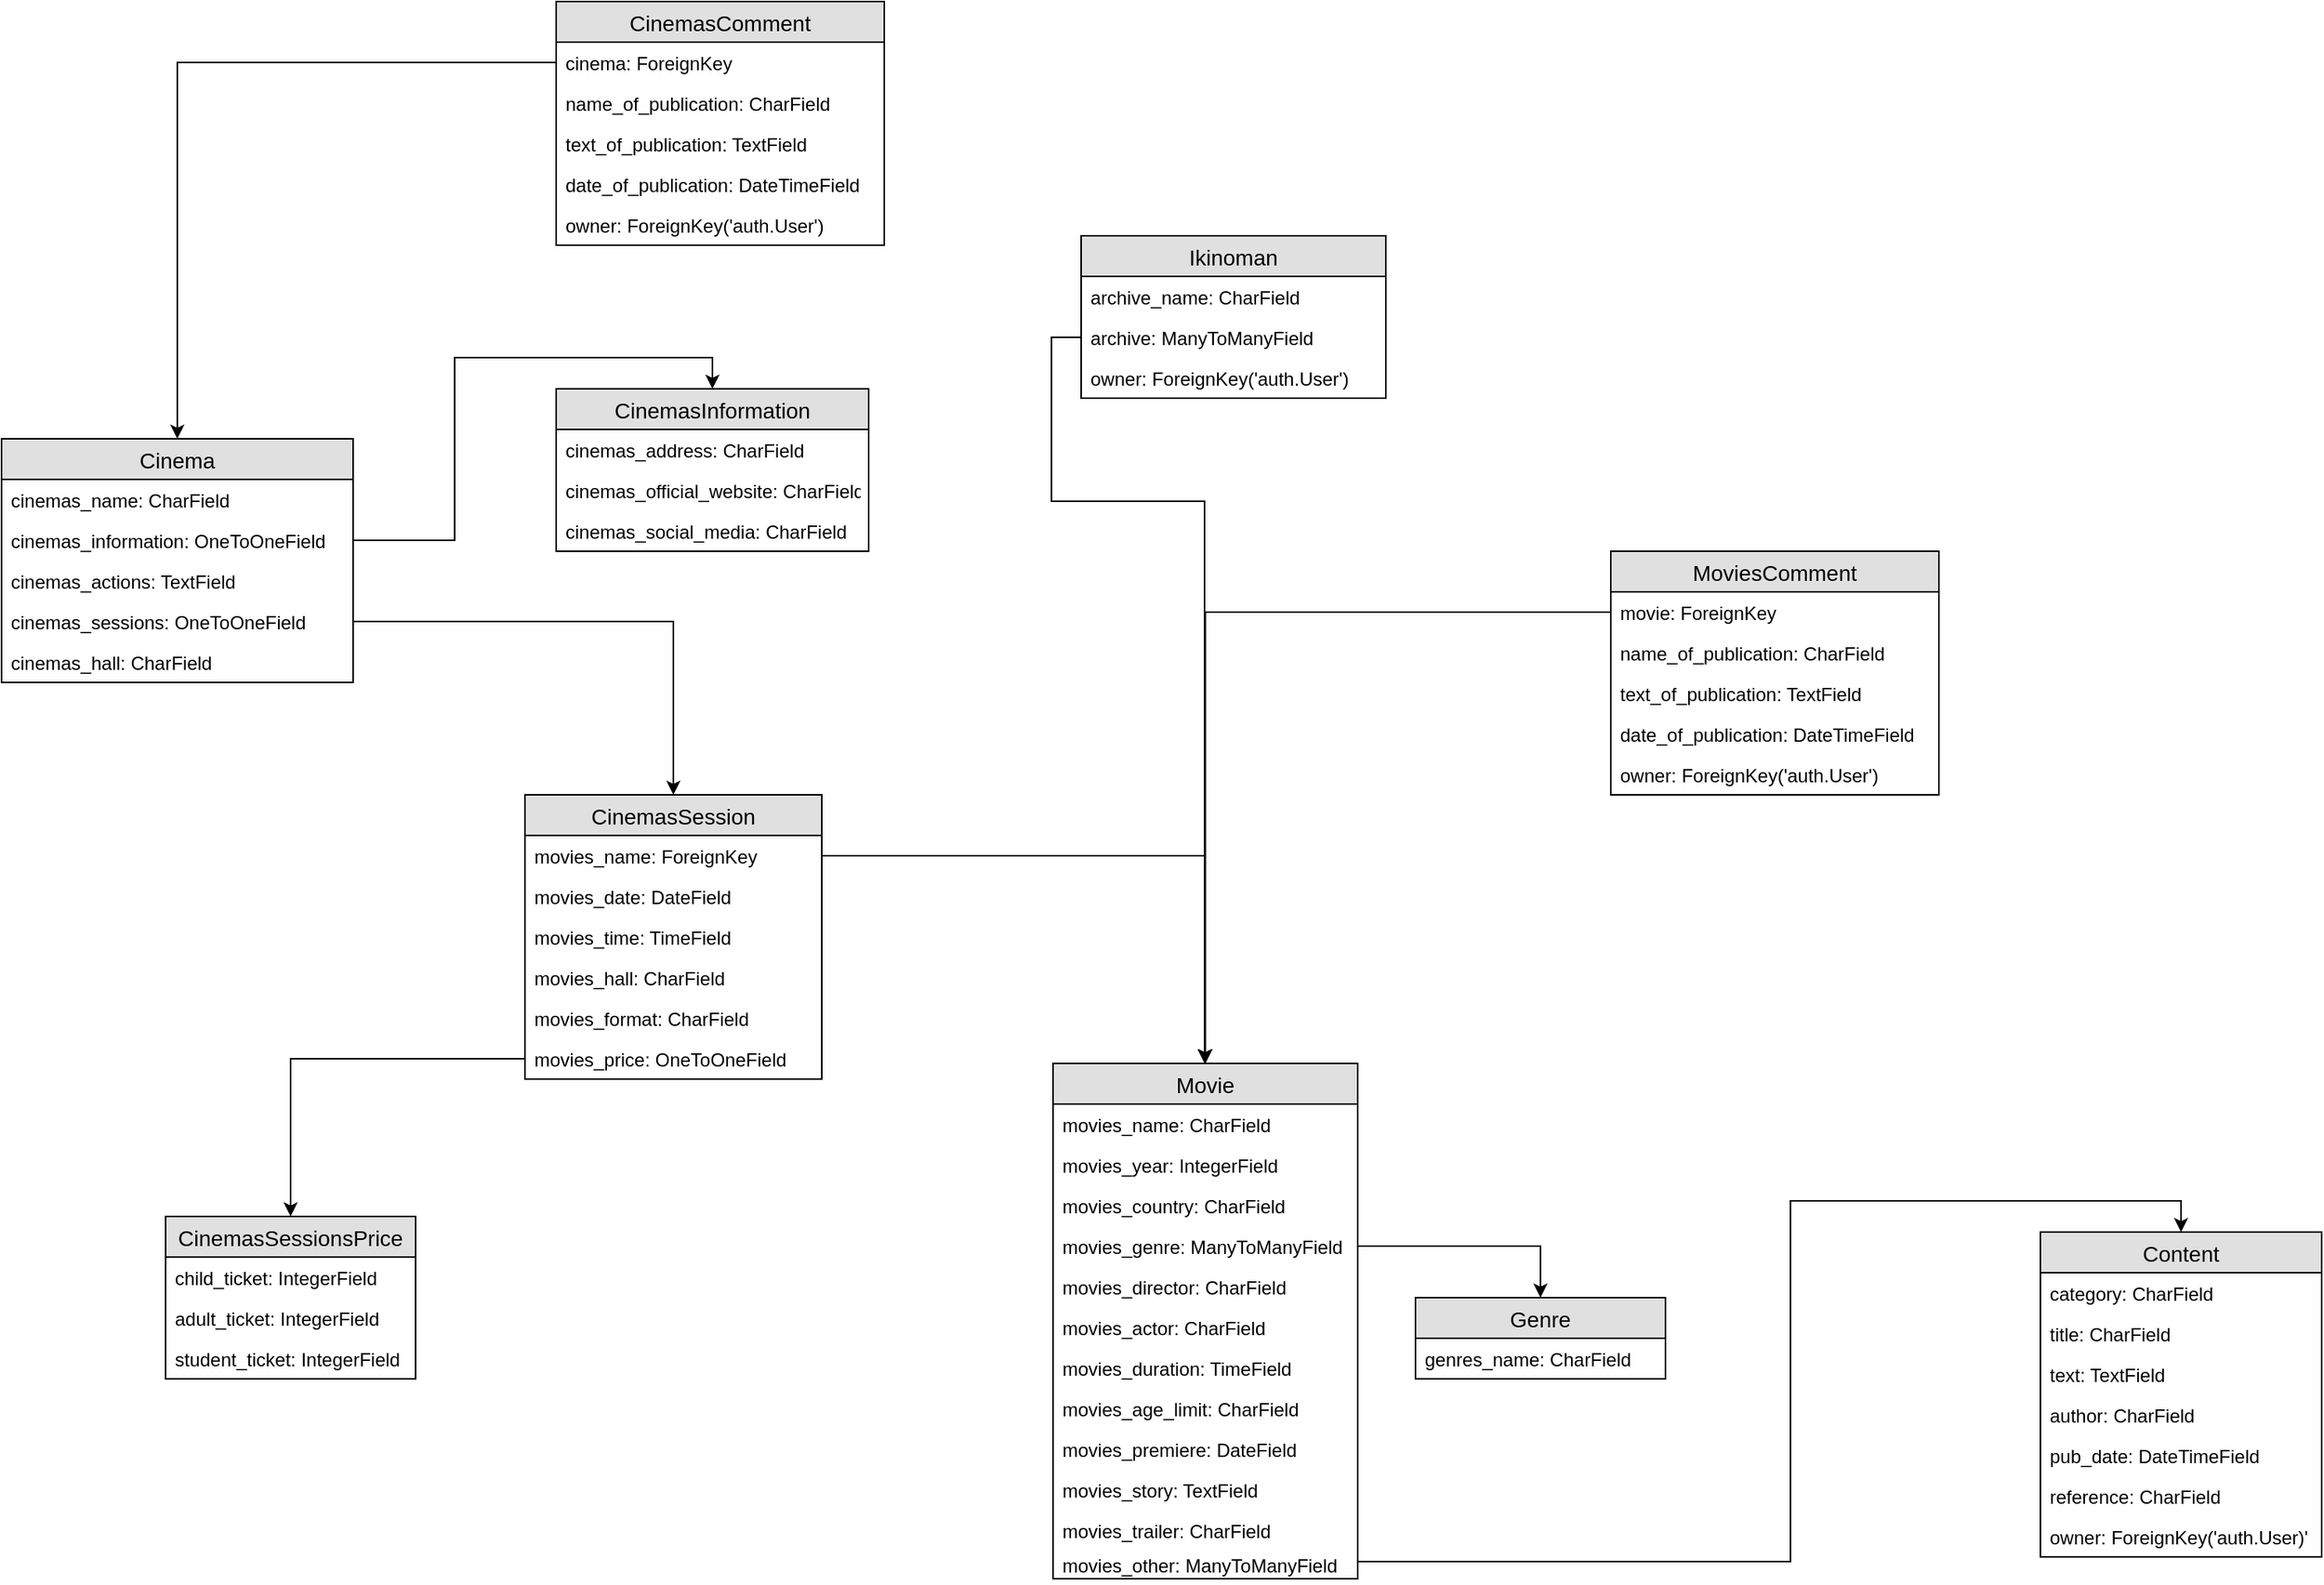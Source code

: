<mxfile version="12.2.0" type="github" pages="1">
  <diagram id="cqwOu6krj5GkITPIEeN5" name="Page-1">
    <mxGraphModel dx="2132" dy="774" grid="1" gridSize="10" guides="1" tooltips="1" connect="1" arrows="1" fold="1" page="1" pageScale="1" pageWidth="1654" pageHeight="1169" math="0" shadow="0">
      <root>
        <mxCell id="0"/>
        <mxCell id="1" parent="0"/>
        <mxCell id="VruWZcMAolTUUJ3oUVH7-1" value="Movie" style="swimlane;fontStyle=0;childLayout=stackLayout;horizontal=1;startSize=26;fillColor=#e0e0e0;horizontalStack=0;resizeParent=1;resizeParentMax=0;resizeLast=0;collapsible=1;marginBottom=0;swimlaneFillColor=#ffffff;align=center;fontSize=14;" parent="1" vertex="1">
          <mxGeometry x="728" y="730" width="195" height="330" as="geometry"/>
        </mxCell>
        <mxCell id="VruWZcMAolTUUJ3oUVH7-2" value="movies_name: CharField" style="text;strokeColor=none;fillColor=none;spacingLeft=4;spacingRight=4;overflow=hidden;rotatable=0;points=[[0,0.5],[1,0.5]];portConstraint=eastwest;fontSize=12;" parent="VruWZcMAolTUUJ3oUVH7-1" vertex="1">
          <mxGeometry y="26" width="195" height="26" as="geometry"/>
        </mxCell>
        <mxCell id="VruWZcMAolTUUJ3oUVH7-3" value="movies_year: IntegerField" style="text;strokeColor=none;fillColor=none;spacingLeft=4;spacingRight=4;overflow=hidden;rotatable=0;points=[[0,0.5],[1,0.5]];portConstraint=eastwest;fontSize=12;" parent="VruWZcMAolTUUJ3oUVH7-1" vertex="1">
          <mxGeometry y="52" width="195" height="26" as="geometry"/>
        </mxCell>
        <mxCell id="VruWZcMAolTUUJ3oUVH7-4" value="movies_country: CharField" style="text;strokeColor=none;fillColor=none;spacingLeft=4;spacingRight=4;overflow=hidden;rotatable=0;points=[[0,0.5],[1,0.5]];portConstraint=eastwest;fontSize=12;" parent="VruWZcMAolTUUJ3oUVH7-1" vertex="1">
          <mxGeometry y="78" width="195" height="26" as="geometry"/>
        </mxCell>
        <mxCell id="VruWZcMAolTUUJ3oUVH7-5" value="movies_genre: ManyToManyField" style="text;strokeColor=none;fillColor=none;spacingLeft=4;spacingRight=4;overflow=hidden;rotatable=0;points=[[0,0.5],[1,0.5]];portConstraint=eastwest;fontSize=12;" parent="VruWZcMAolTUUJ3oUVH7-1" vertex="1">
          <mxGeometry y="104" width="195" height="26" as="geometry"/>
        </mxCell>
        <mxCell id="VruWZcMAolTUUJ3oUVH7-6" value="movies_director: CharField" style="text;strokeColor=none;fillColor=none;spacingLeft=4;spacingRight=4;overflow=hidden;rotatable=0;points=[[0,0.5],[1,0.5]];portConstraint=eastwest;fontSize=12;" parent="VruWZcMAolTUUJ3oUVH7-1" vertex="1">
          <mxGeometry y="130" width="195" height="26" as="geometry"/>
        </mxCell>
        <mxCell id="VruWZcMAolTUUJ3oUVH7-7" value="movies_actor: CharField" style="text;strokeColor=none;fillColor=none;spacingLeft=4;spacingRight=4;overflow=hidden;rotatable=0;points=[[0,0.5],[1,0.5]];portConstraint=eastwest;fontSize=12;" parent="VruWZcMAolTUUJ3oUVH7-1" vertex="1">
          <mxGeometry y="156" width="195" height="26" as="geometry"/>
        </mxCell>
        <mxCell id="VruWZcMAolTUUJ3oUVH7-8" value="movies_duration: TimeField" style="text;strokeColor=none;fillColor=none;spacingLeft=4;spacingRight=4;overflow=hidden;rotatable=0;points=[[0,0.5],[1,0.5]];portConstraint=eastwest;fontSize=12;" parent="VruWZcMAolTUUJ3oUVH7-1" vertex="1">
          <mxGeometry y="182" width="195" height="26" as="geometry"/>
        </mxCell>
        <mxCell id="VruWZcMAolTUUJ3oUVH7-9" value="movies_age_limit: CharField" style="text;strokeColor=none;fillColor=none;spacingLeft=4;spacingRight=4;overflow=hidden;rotatable=0;points=[[0,0.5],[1,0.5]];portConstraint=eastwest;fontSize=12;" parent="VruWZcMAolTUUJ3oUVH7-1" vertex="1">
          <mxGeometry y="208" width="195" height="26" as="geometry"/>
        </mxCell>
        <mxCell id="VruWZcMAolTUUJ3oUVH7-10" value="movies_premiere: DateField" style="text;strokeColor=none;fillColor=none;spacingLeft=4;spacingRight=4;overflow=hidden;rotatable=0;points=[[0,0.5],[1,0.5]];portConstraint=eastwest;fontSize=12;" parent="VruWZcMAolTUUJ3oUVH7-1" vertex="1">
          <mxGeometry y="234" width="195" height="26" as="geometry"/>
        </mxCell>
        <mxCell id="VruWZcMAolTUUJ3oUVH7-11" value="movies_story: TextField" style="text;strokeColor=none;fillColor=none;spacingLeft=4;spacingRight=4;overflow=hidden;rotatable=0;points=[[0,0.5],[1,0.5]];portConstraint=eastwest;fontSize=12;" parent="VruWZcMAolTUUJ3oUVH7-1" vertex="1">
          <mxGeometry y="260" width="195" height="26" as="geometry"/>
        </mxCell>
        <mxCell id="VruWZcMAolTUUJ3oUVH7-12" value="movies_trailer: CharField" style="text;strokeColor=none;fillColor=none;spacingLeft=4;spacingRight=4;overflow=hidden;rotatable=0;points=[[0,0.5],[1,0.5]];portConstraint=eastwest;fontSize=12;" parent="VruWZcMAolTUUJ3oUVH7-1" vertex="1">
          <mxGeometry y="286" width="195" height="22" as="geometry"/>
        </mxCell>
        <mxCell id="VruWZcMAolTUUJ3oUVH7-13" value="movies_other: ManyToManyField" style="text;strokeColor=none;fillColor=none;spacingLeft=4;spacingRight=4;overflow=hidden;rotatable=0;points=[[0,0.5],[1,0.5]];portConstraint=eastwest;fontSize=12;" parent="VruWZcMAolTUUJ3oUVH7-1" vertex="1">
          <mxGeometry y="308" width="195" height="22" as="geometry"/>
        </mxCell>
        <mxCell id="VruWZcMAolTUUJ3oUVH7-14" value="Content" style="swimlane;fontStyle=0;childLayout=stackLayout;horizontal=1;startSize=26;fillColor=#e0e0e0;horizontalStack=0;resizeParent=1;resizeParentMax=0;resizeLast=0;collapsible=1;marginBottom=0;swimlaneFillColor=#ffffff;align=center;fontSize=14;" parent="1" vertex="1">
          <mxGeometry x="1360" y="838" width="180" height="208" as="geometry"/>
        </mxCell>
        <mxCell id="VruWZcMAolTUUJ3oUVH7-15" value="category: CharField" style="text;strokeColor=none;fillColor=none;spacingLeft=4;spacingRight=4;overflow=hidden;rotatable=0;points=[[0,0.5],[1,0.5]];portConstraint=eastwest;fontSize=12;" parent="VruWZcMAolTUUJ3oUVH7-14" vertex="1">
          <mxGeometry y="26" width="180" height="26" as="geometry"/>
        </mxCell>
        <mxCell id="VruWZcMAolTUUJ3oUVH7-16" value="title: CharField" style="text;strokeColor=none;fillColor=none;spacingLeft=4;spacingRight=4;overflow=hidden;rotatable=0;points=[[0,0.5],[1,0.5]];portConstraint=eastwest;fontSize=12;" parent="VruWZcMAolTUUJ3oUVH7-14" vertex="1">
          <mxGeometry y="52" width="180" height="26" as="geometry"/>
        </mxCell>
        <mxCell id="VruWZcMAolTUUJ3oUVH7-17" value="text: TextField" style="text;strokeColor=none;fillColor=none;spacingLeft=4;spacingRight=4;overflow=hidden;rotatable=0;points=[[0,0.5],[1,0.5]];portConstraint=eastwest;fontSize=12;" parent="VruWZcMAolTUUJ3oUVH7-14" vertex="1">
          <mxGeometry y="78" width="180" height="26" as="geometry"/>
        </mxCell>
        <mxCell id="VruWZcMAolTUUJ3oUVH7-22" value="author: CharField" style="text;strokeColor=none;fillColor=none;spacingLeft=4;spacingRight=4;overflow=hidden;rotatable=0;points=[[0,0.5],[1,0.5]];portConstraint=eastwest;fontSize=12;" parent="VruWZcMAolTUUJ3oUVH7-14" vertex="1">
          <mxGeometry y="104" width="180" height="26" as="geometry"/>
        </mxCell>
        <mxCell id="VruWZcMAolTUUJ3oUVH7-23" value="pub_date: DateTimeField" style="text;strokeColor=none;fillColor=none;spacingLeft=4;spacingRight=4;overflow=hidden;rotatable=0;points=[[0,0.5],[1,0.5]];portConstraint=eastwest;fontSize=12;" parent="VruWZcMAolTUUJ3oUVH7-14" vertex="1">
          <mxGeometry y="130" width="180" height="26" as="geometry"/>
        </mxCell>
        <mxCell id="VruWZcMAolTUUJ3oUVH7-24" value="reference: CharField" style="text;strokeColor=none;fillColor=none;spacingLeft=4;spacingRight=4;overflow=hidden;rotatable=0;points=[[0,0.5],[1,0.5]];portConstraint=eastwest;fontSize=12;" parent="VruWZcMAolTUUJ3oUVH7-14" vertex="1">
          <mxGeometry y="156" width="180" height="26" as="geometry"/>
        </mxCell>
        <mxCell id="VruWZcMAolTUUJ3oUVH7-25" value="owner: ForeignKey(&#39;auth.User)&#39;" style="text;strokeColor=none;fillColor=none;spacingLeft=4;spacingRight=4;overflow=hidden;rotatable=0;points=[[0,0.5],[1,0.5]];portConstraint=eastwest;fontSize=12;" parent="VruWZcMAolTUUJ3oUVH7-14" vertex="1">
          <mxGeometry y="182" width="180" height="26" as="geometry"/>
        </mxCell>
        <mxCell id="VruWZcMAolTUUJ3oUVH7-18" value="Genre" style="swimlane;fontStyle=0;childLayout=stackLayout;horizontal=1;startSize=26;fillColor=#e0e0e0;horizontalStack=0;resizeParent=1;resizeParentMax=0;resizeLast=0;collapsible=1;marginBottom=0;swimlaneFillColor=#ffffff;align=center;fontSize=14;" parent="1" vertex="1">
          <mxGeometry x="960" y="880" width="160" height="52" as="geometry"/>
        </mxCell>
        <mxCell id="VruWZcMAolTUUJ3oUVH7-19" value="genres_name: CharField" style="text;strokeColor=none;fillColor=none;spacingLeft=4;spacingRight=4;overflow=hidden;rotatable=0;points=[[0,0.5],[1,0.5]];portConstraint=eastwest;fontSize=12;" parent="VruWZcMAolTUUJ3oUVH7-18" vertex="1">
          <mxGeometry y="26" width="160" height="26" as="geometry"/>
        </mxCell>
        <mxCell id="VruWZcMAolTUUJ3oUVH7-32" value="CinemasInformation" style="swimlane;fontStyle=0;childLayout=stackLayout;horizontal=1;startSize=26;fillColor=#e0e0e0;horizontalStack=0;resizeParent=1;resizeParentMax=0;resizeLast=0;collapsible=1;marginBottom=0;swimlaneFillColor=#ffffff;align=center;fontSize=14;" parent="1" vertex="1">
          <mxGeometry x="410" y="298" width="200" height="104" as="geometry"/>
        </mxCell>
        <mxCell id="VruWZcMAolTUUJ3oUVH7-33" value="cinemas_address: CharField" style="text;strokeColor=none;fillColor=none;spacingLeft=4;spacingRight=4;overflow=hidden;rotatable=0;points=[[0,0.5],[1,0.5]];portConstraint=eastwest;fontSize=12;" parent="VruWZcMAolTUUJ3oUVH7-32" vertex="1">
          <mxGeometry y="26" width="200" height="26" as="geometry"/>
        </mxCell>
        <mxCell id="VruWZcMAolTUUJ3oUVH7-34" value="cinemas_official_website: CharField" style="text;strokeColor=none;fillColor=none;spacingLeft=4;spacingRight=4;overflow=hidden;rotatable=0;points=[[0,0.5],[1,0.5]];portConstraint=eastwest;fontSize=12;" parent="VruWZcMAolTUUJ3oUVH7-32" vertex="1">
          <mxGeometry y="52" width="200" height="26" as="geometry"/>
        </mxCell>
        <mxCell id="VruWZcMAolTUUJ3oUVH7-35" value="cinemas_social_media: CharField" style="text;strokeColor=none;fillColor=none;spacingLeft=4;spacingRight=4;overflow=hidden;rotatable=0;points=[[0,0.5],[1,0.5]];portConstraint=eastwest;fontSize=12;" parent="VruWZcMAolTUUJ3oUVH7-32" vertex="1">
          <mxGeometry y="78" width="200" height="26" as="geometry"/>
        </mxCell>
        <mxCell id="VruWZcMAolTUUJ3oUVH7-36" value="CinemasSession" style="swimlane;fontStyle=0;childLayout=stackLayout;horizontal=1;startSize=26;fillColor=#e0e0e0;horizontalStack=0;resizeParent=1;resizeParentMax=0;resizeLast=0;collapsible=1;marginBottom=0;swimlaneFillColor=#ffffff;align=center;fontSize=14;" parent="1" vertex="1">
          <mxGeometry x="390" y="558" width="190" height="182" as="geometry"/>
        </mxCell>
        <mxCell id="VruWZcMAolTUUJ3oUVH7-37" value="movies_name: ForeignKey" style="text;strokeColor=none;fillColor=none;spacingLeft=4;spacingRight=4;overflow=hidden;rotatable=0;points=[[0,0.5],[1,0.5]];portConstraint=eastwest;fontSize=12;" parent="VruWZcMAolTUUJ3oUVH7-36" vertex="1">
          <mxGeometry y="26" width="190" height="26" as="geometry"/>
        </mxCell>
        <mxCell id="VruWZcMAolTUUJ3oUVH7-38" value="movies_date: DateField" style="text;strokeColor=none;fillColor=none;spacingLeft=4;spacingRight=4;overflow=hidden;rotatable=0;points=[[0,0.5],[1,0.5]];portConstraint=eastwest;fontSize=12;" parent="VruWZcMAolTUUJ3oUVH7-36" vertex="1">
          <mxGeometry y="52" width="190" height="26" as="geometry"/>
        </mxCell>
        <mxCell id="VruWZcMAolTUUJ3oUVH7-39" value="movies_time: TimeField" style="text;strokeColor=none;fillColor=none;spacingLeft=4;spacingRight=4;overflow=hidden;rotatable=0;points=[[0,0.5],[1,0.5]];portConstraint=eastwest;fontSize=12;" parent="VruWZcMAolTUUJ3oUVH7-36" vertex="1">
          <mxGeometry y="78" width="190" height="26" as="geometry"/>
        </mxCell>
        <mxCell id="VruWZcMAolTUUJ3oUVH7-49" value="movies_hall: CharField" style="text;strokeColor=none;fillColor=none;spacingLeft=4;spacingRight=4;overflow=hidden;rotatable=0;points=[[0,0.5],[1,0.5]];portConstraint=eastwest;fontSize=12;" parent="VruWZcMAolTUUJ3oUVH7-36" vertex="1">
          <mxGeometry y="104" width="190" height="26" as="geometry"/>
        </mxCell>
        <mxCell id="VruWZcMAolTUUJ3oUVH7-50" value="movies_format: CharField" style="text;strokeColor=none;fillColor=none;spacingLeft=4;spacingRight=4;overflow=hidden;rotatable=0;points=[[0,0.5],[1,0.5]];portConstraint=eastwest;fontSize=12;" parent="VruWZcMAolTUUJ3oUVH7-36" vertex="1">
          <mxGeometry y="130" width="190" height="26" as="geometry"/>
        </mxCell>
        <mxCell id="VruWZcMAolTUUJ3oUVH7-51" value="movies_price: OneToOneField" style="text;strokeColor=none;fillColor=none;spacingLeft=4;spacingRight=4;overflow=hidden;rotatable=0;points=[[0,0.5],[1,0.5]];portConstraint=eastwest;fontSize=12;" parent="VruWZcMAolTUUJ3oUVH7-36" vertex="1">
          <mxGeometry y="156" width="190" height="26" as="geometry"/>
        </mxCell>
        <mxCell id="VruWZcMAolTUUJ3oUVH7-44" value="CinemasSessionsPrice" style="swimlane;fontStyle=0;childLayout=stackLayout;horizontal=1;startSize=26;fillColor=#e0e0e0;horizontalStack=0;resizeParent=1;resizeParentMax=0;resizeLast=0;collapsible=1;marginBottom=0;swimlaneFillColor=#ffffff;align=center;fontSize=14;" parent="1" vertex="1">
          <mxGeometry x="160" y="828" width="160" height="104" as="geometry"/>
        </mxCell>
        <mxCell id="VruWZcMAolTUUJ3oUVH7-45" value="child_ticket: IntegerField" style="text;strokeColor=none;fillColor=none;spacingLeft=4;spacingRight=4;overflow=hidden;rotatable=0;points=[[0,0.5],[1,0.5]];portConstraint=eastwest;fontSize=12;" parent="VruWZcMAolTUUJ3oUVH7-44" vertex="1">
          <mxGeometry y="26" width="160" height="26" as="geometry"/>
        </mxCell>
        <mxCell id="VruWZcMAolTUUJ3oUVH7-46" value="adult_ticket: IntegerField" style="text;strokeColor=none;fillColor=none;spacingLeft=4;spacingRight=4;overflow=hidden;rotatable=0;points=[[0,0.5],[1,0.5]];portConstraint=eastwest;fontSize=12;" parent="VruWZcMAolTUUJ3oUVH7-44" vertex="1">
          <mxGeometry y="52" width="160" height="26" as="geometry"/>
        </mxCell>
        <mxCell id="VruWZcMAolTUUJ3oUVH7-47" value="student_ticket: IntegerField" style="text;strokeColor=none;fillColor=none;spacingLeft=4;spacingRight=4;overflow=hidden;rotatable=0;points=[[0,0.5],[1,0.5]];portConstraint=eastwest;fontSize=12;" parent="VruWZcMAolTUUJ3oUVH7-44" vertex="1">
          <mxGeometry y="78" width="160" height="26" as="geometry"/>
        </mxCell>
        <mxCell id="VruWZcMAolTUUJ3oUVH7-52" value="Cinema" style="swimlane;fontStyle=0;childLayout=stackLayout;horizontal=1;startSize=26;fillColor=#e0e0e0;horizontalStack=0;resizeParent=1;resizeParentMax=0;resizeLast=0;collapsible=1;marginBottom=0;swimlaneFillColor=#ffffff;align=center;fontSize=14;" parent="1" vertex="1">
          <mxGeometry x="55" y="330" width="225" height="156" as="geometry"/>
        </mxCell>
        <mxCell id="VruWZcMAolTUUJ3oUVH7-53" value="cinemas_name: CharField" style="text;strokeColor=none;fillColor=none;spacingLeft=4;spacingRight=4;overflow=hidden;rotatable=0;points=[[0,0.5],[1,0.5]];portConstraint=eastwest;fontSize=12;" parent="VruWZcMAolTUUJ3oUVH7-52" vertex="1">
          <mxGeometry y="26" width="225" height="26" as="geometry"/>
        </mxCell>
        <mxCell id="VruWZcMAolTUUJ3oUVH7-54" value="cinemas_information: OneToOneField" style="text;strokeColor=none;fillColor=none;spacingLeft=4;spacingRight=4;overflow=hidden;rotatable=0;points=[[0,0.5],[1,0.5]];portConstraint=eastwest;fontSize=12;" parent="VruWZcMAolTUUJ3oUVH7-52" vertex="1">
          <mxGeometry y="52" width="225" height="26" as="geometry"/>
        </mxCell>
        <mxCell id="VruWZcMAolTUUJ3oUVH7-55" value="cinemas_actions: TextField" style="text;strokeColor=none;fillColor=none;spacingLeft=4;spacingRight=4;overflow=hidden;rotatable=0;points=[[0,0.5],[1,0.5]];portConstraint=eastwest;fontSize=12;" parent="VruWZcMAolTUUJ3oUVH7-52" vertex="1">
          <mxGeometry y="78" width="225" height="26" as="geometry"/>
        </mxCell>
        <mxCell id="VruWZcMAolTUUJ3oUVH7-60" value="cinemas_sessions: OneToOneField" style="text;strokeColor=none;fillColor=none;spacingLeft=4;spacingRight=4;overflow=hidden;rotatable=0;points=[[0,0.5],[1,0.5]];portConstraint=eastwest;fontSize=12;" parent="VruWZcMAolTUUJ3oUVH7-52" vertex="1">
          <mxGeometry y="104" width="225" height="26" as="geometry"/>
        </mxCell>
        <mxCell id="VruWZcMAolTUUJ3oUVH7-61" value="cinemas_hall: CharField" style="text;strokeColor=none;fillColor=none;spacingLeft=4;spacingRight=4;overflow=hidden;rotatable=0;points=[[0,0.5],[1,0.5]];portConstraint=eastwest;fontSize=12;" parent="VruWZcMAolTUUJ3oUVH7-52" vertex="1">
          <mxGeometry y="130" width="225" height="26" as="geometry"/>
        </mxCell>
        <mxCell id="VruWZcMAolTUUJ3oUVH7-56" value="Ikinoman" style="swimlane;fontStyle=0;childLayout=stackLayout;horizontal=1;startSize=26;fillColor=#e0e0e0;horizontalStack=0;resizeParent=1;resizeParentMax=0;resizeLast=0;collapsible=1;marginBottom=0;swimlaneFillColor=#ffffff;align=center;fontSize=14;" parent="1" vertex="1">
          <mxGeometry x="746" y="200" width="195" height="104" as="geometry"/>
        </mxCell>
        <mxCell id="VruWZcMAolTUUJ3oUVH7-57" value="archive_name: CharField" style="text;strokeColor=none;fillColor=none;spacingLeft=4;spacingRight=4;overflow=hidden;rotatable=0;points=[[0,0.5],[1,0.5]];portConstraint=eastwest;fontSize=12;" parent="VruWZcMAolTUUJ3oUVH7-56" vertex="1">
          <mxGeometry y="26" width="195" height="26" as="geometry"/>
        </mxCell>
        <mxCell id="VruWZcMAolTUUJ3oUVH7-58" value="archive: ManyToManyField" style="text;strokeColor=none;fillColor=none;spacingLeft=4;spacingRight=4;overflow=hidden;rotatable=0;points=[[0,0.5],[1,0.5]];portConstraint=eastwest;fontSize=12;" parent="VruWZcMAolTUUJ3oUVH7-56" vertex="1">
          <mxGeometry y="52" width="195" height="26" as="geometry"/>
        </mxCell>
        <mxCell id="MYGVKCOiWB2upIYCmduq-1" value="owner: ForeignKey(&#39;auth.User&#39;)" style="text;strokeColor=none;fillColor=none;spacingLeft=4;spacingRight=4;overflow=hidden;rotatable=0;points=[[0,0.5],[1,0.5]];portConstraint=eastwest;fontSize=12;" vertex="1" parent="VruWZcMAolTUUJ3oUVH7-56">
          <mxGeometry y="78" width="195" height="26" as="geometry"/>
        </mxCell>
        <mxCell id="VruWZcMAolTUUJ3oUVH7-70" value="MoviesComment" style="swimlane;fontStyle=0;childLayout=stackLayout;horizontal=1;startSize=26;fillColor=#e0e0e0;horizontalStack=0;resizeParent=1;resizeParentMax=0;resizeLast=0;collapsible=1;marginBottom=0;swimlaneFillColor=#ffffff;align=center;fontSize=14;" parent="1" vertex="1">
          <mxGeometry x="1085" y="402" width="210" height="156" as="geometry"/>
        </mxCell>
        <mxCell id="VruWZcMAolTUUJ3oUVH7-71" value="movie: ForeignKey" style="text;strokeColor=none;fillColor=none;spacingLeft=4;spacingRight=4;overflow=hidden;rotatable=0;points=[[0,0.5],[1,0.5]];portConstraint=eastwest;fontSize=12;" parent="VruWZcMAolTUUJ3oUVH7-70" vertex="1">
          <mxGeometry y="26" width="210" height="26" as="geometry"/>
        </mxCell>
        <mxCell id="VruWZcMAolTUUJ3oUVH7-72" value="name_of_publication: CharField" style="text;strokeColor=none;fillColor=none;spacingLeft=4;spacingRight=4;overflow=hidden;rotatable=0;points=[[0,0.5],[1,0.5]];portConstraint=eastwest;fontSize=12;" parent="VruWZcMAolTUUJ3oUVH7-70" vertex="1">
          <mxGeometry y="52" width="210" height="26" as="geometry"/>
        </mxCell>
        <mxCell id="VruWZcMAolTUUJ3oUVH7-73" value="text_of_publication: TextField" style="text;strokeColor=none;fillColor=none;spacingLeft=4;spacingRight=4;overflow=hidden;rotatable=0;points=[[0,0.5],[1,0.5]];portConstraint=eastwest;fontSize=12;" parent="VruWZcMAolTUUJ3oUVH7-70" vertex="1">
          <mxGeometry y="78" width="210" height="26" as="geometry"/>
        </mxCell>
        <mxCell id="VruWZcMAolTUUJ3oUVH7-74" value="date_of_publication: DateTimeField" style="text;strokeColor=none;fillColor=none;spacingLeft=4;spacingRight=4;overflow=hidden;rotatable=0;points=[[0,0.5],[1,0.5]];portConstraint=eastwest;fontSize=12;" parent="VruWZcMAolTUUJ3oUVH7-70" vertex="1">
          <mxGeometry y="104" width="210" height="26" as="geometry"/>
        </mxCell>
        <mxCell id="VruWZcMAolTUUJ3oUVH7-75" value="owner: ForeignKey(&#39;auth.User&#39;)" style="text;strokeColor=none;fillColor=none;spacingLeft=4;spacingRight=4;overflow=hidden;rotatable=0;points=[[0,0.5],[1,0.5]];portConstraint=eastwest;fontSize=12;" parent="VruWZcMAolTUUJ3oUVH7-70" vertex="1">
          <mxGeometry y="130" width="210" height="26" as="geometry"/>
        </mxCell>
        <mxCell id="VruWZcMAolTUUJ3oUVH7-76" value="CinemasComment" style="swimlane;fontStyle=0;childLayout=stackLayout;horizontal=1;startSize=26;fillColor=#e0e0e0;horizontalStack=0;resizeParent=1;resizeParentMax=0;resizeLast=0;collapsible=1;marginBottom=0;swimlaneFillColor=#ffffff;align=center;fontSize=14;" parent="1" vertex="1">
          <mxGeometry x="410" y="50" width="210" height="156" as="geometry"/>
        </mxCell>
        <mxCell id="VruWZcMAolTUUJ3oUVH7-77" value="cinema: ForeignKey" style="text;strokeColor=none;fillColor=none;spacingLeft=4;spacingRight=4;overflow=hidden;rotatable=0;points=[[0,0.5],[1,0.5]];portConstraint=eastwest;fontSize=12;" parent="VruWZcMAolTUUJ3oUVH7-76" vertex="1">
          <mxGeometry y="26" width="210" height="26" as="geometry"/>
        </mxCell>
        <mxCell id="VruWZcMAolTUUJ3oUVH7-78" value="name_of_publication: CharField" style="text;strokeColor=none;fillColor=none;spacingLeft=4;spacingRight=4;overflow=hidden;rotatable=0;points=[[0,0.5],[1,0.5]];portConstraint=eastwest;fontSize=12;" parent="VruWZcMAolTUUJ3oUVH7-76" vertex="1">
          <mxGeometry y="52" width="210" height="26" as="geometry"/>
        </mxCell>
        <mxCell id="VruWZcMAolTUUJ3oUVH7-79" value="text_of_publication: TextField" style="text;strokeColor=none;fillColor=none;spacingLeft=4;spacingRight=4;overflow=hidden;rotatable=0;points=[[0,0.5],[1,0.5]];portConstraint=eastwest;fontSize=12;" parent="VruWZcMAolTUUJ3oUVH7-76" vertex="1">
          <mxGeometry y="78" width="210" height="26" as="geometry"/>
        </mxCell>
        <mxCell id="VruWZcMAolTUUJ3oUVH7-80" value="date_of_publication: DateTimeField" style="text;strokeColor=none;fillColor=none;spacingLeft=4;spacingRight=4;overflow=hidden;rotatable=0;points=[[0,0.5],[1,0.5]];portConstraint=eastwest;fontSize=12;" parent="VruWZcMAolTUUJ3oUVH7-76" vertex="1">
          <mxGeometry y="104" width="210" height="26" as="geometry"/>
        </mxCell>
        <mxCell id="VruWZcMAolTUUJ3oUVH7-81" value="owner: ForeignKey(&#39;auth.User&#39;)" style="text;strokeColor=none;fillColor=none;spacingLeft=4;spacingRight=4;overflow=hidden;rotatable=0;points=[[0,0.5],[1,0.5]];portConstraint=eastwest;fontSize=12;" parent="VruWZcMAolTUUJ3oUVH7-76" vertex="1">
          <mxGeometry y="130" width="210" height="26" as="geometry"/>
        </mxCell>
        <mxCell id="VruWZcMAolTUUJ3oUVH7-83" style="edgeStyle=orthogonalEdgeStyle;rounded=0;orthogonalLoop=1;jettySize=auto;html=1;" parent="1" source="VruWZcMAolTUUJ3oUVH7-58" target="VruWZcMAolTUUJ3oUVH7-1" edge="1">
          <mxGeometry relative="1" as="geometry">
            <Array as="points">
              <mxPoint x="727" y="265"/>
              <mxPoint x="727" y="370"/>
              <mxPoint x="825" y="370"/>
            </Array>
          </mxGeometry>
        </mxCell>
        <mxCell id="VruWZcMAolTUUJ3oUVH7-84" style="edgeStyle=orthogonalEdgeStyle;rounded=0;orthogonalLoop=1;jettySize=auto;html=1;entryX=0.5;entryY=0;entryDx=0;entryDy=0;" parent="1" source="VruWZcMAolTUUJ3oUVH7-71" target="VruWZcMAolTUUJ3oUVH7-1" edge="1">
          <mxGeometry relative="1" as="geometry"/>
        </mxCell>
        <mxCell id="VruWZcMAolTUUJ3oUVH7-86" style="edgeStyle=orthogonalEdgeStyle;rounded=0;orthogonalLoop=1;jettySize=auto;html=1;entryX=0.5;entryY=0;entryDx=0;entryDy=0;" parent="1" source="VruWZcMAolTUUJ3oUVH7-5" target="VruWZcMAolTUUJ3oUVH7-18" edge="1">
          <mxGeometry relative="1" as="geometry"/>
        </mxCell>
        <mxCell id="VruWZcMAolTUUJ3oUVH7-87" style="edgeStyle=orthogonalEdgeStyle;rounded=0;orthogonalLoop=1;jettySize=auto;html=1;entryX=0.5;entryY=0;entryDx=0;entryDy=0;" parent="1" source="VruWZcMAolTUUJ3oUVH7-13" target="VruWZcMAolTUUJ3oUVH7-14" edge="1">
          <mxGeometry relative="1" as="geometry">
            <Array as="points">
              <mxPoint x="1200" y="1049"/>
              <mxPoint x="1200" y="818"/>
              <mxPoint x="1450" y="818"/>
            </Array>
          </mxGeometry>
        </mxCell>
        <mxCell id="VruWZcMAolTUUJ3oUVH7-88" style="edgeStyle=orthogonalEdgeStyle;rounded=0;orthogonalLoop=1;jettySize=auto;html=1;entryX=0.5;entryY=0;entryDx=0;entryDy=0;" parent="1" source="VruWZcMAolTUUJ3oUVH7-37" target="VruWZcMAolTUUJ3oUVH7-1" edge="1">
          <mxGeometry relative="1" as="geometry"/>
        </mxCell>
        <mxCell id="VruWZcMAolTUUJ3oUVH7-89" style="edgeStyle=orthogonalEdgeStyle;rounded=0;orthogonalLoop=1;jettySize=auto;html=1;entryX=0.5;entryY=0;entryDx=0;entryDy=0;" parent="1" source="VruWZcMAolTUUJ3oUVH7-51" target="VruWZcMAolTUUJ3oUVH7-44" edge="1">
          <mxGeometry relative="1" as="geometry"/>
        </mxCell>
        <mxCell id="VruWZcMAolTUUJ3oUVH7-90" style="edgeStyle=orthogonalEdgeStyle;rounded=0;orthogonalLoop=1;jettySize=auto;html=1;entryX=0.5;entryY=0;entryDx=0;entryDy=0;" parent="1" source="VruWZcMAolTUUJ3oUVH7-77" target="VruWZcMAolTUUJ3oUVH7-52" edge="1">
          <mxGeometry relative="1" as="geometry"/>
        </mxCell>
        <mxCell id="VruWZcMAolTUUJ3oUVH7-91" style="edgeStyle=orthogonalEdgeStyle;rounded=0;orthogonalLoop=1;jettySize=auto;html=1;entryX=0.5;entryY=0;entryDx=0;entryDy=0;" parent="1" source="VruWZcMAolTUUJ3oUVH7-54" target="VruWZcMAolTUUJ3oUVH7-32" edge="1">
          <mxGeometry relative="1" as="geometry"/>
        </mxCell>
        <mxCell id="VruWZcMAolTUUJ3oUVH7-92" style="edgeStyle=orthogonalEdgeStyle;rounded=0;orthogonalLoop=1;jettySize=auto;html=1;entryX=0.5;entryY=0;entryDx=0;entryDy=0;" parent="1" source="VruWZcMAolTUUJ3oUVH7-60" target="VruWZcMAolTUUJ3oUVH7-36" edge="1">
          <mxGeometry relative="1" as="geometry"/>
        </mxCell>
      </root>
    </mxGraphModel>
  </diagram>
</mxfile>
